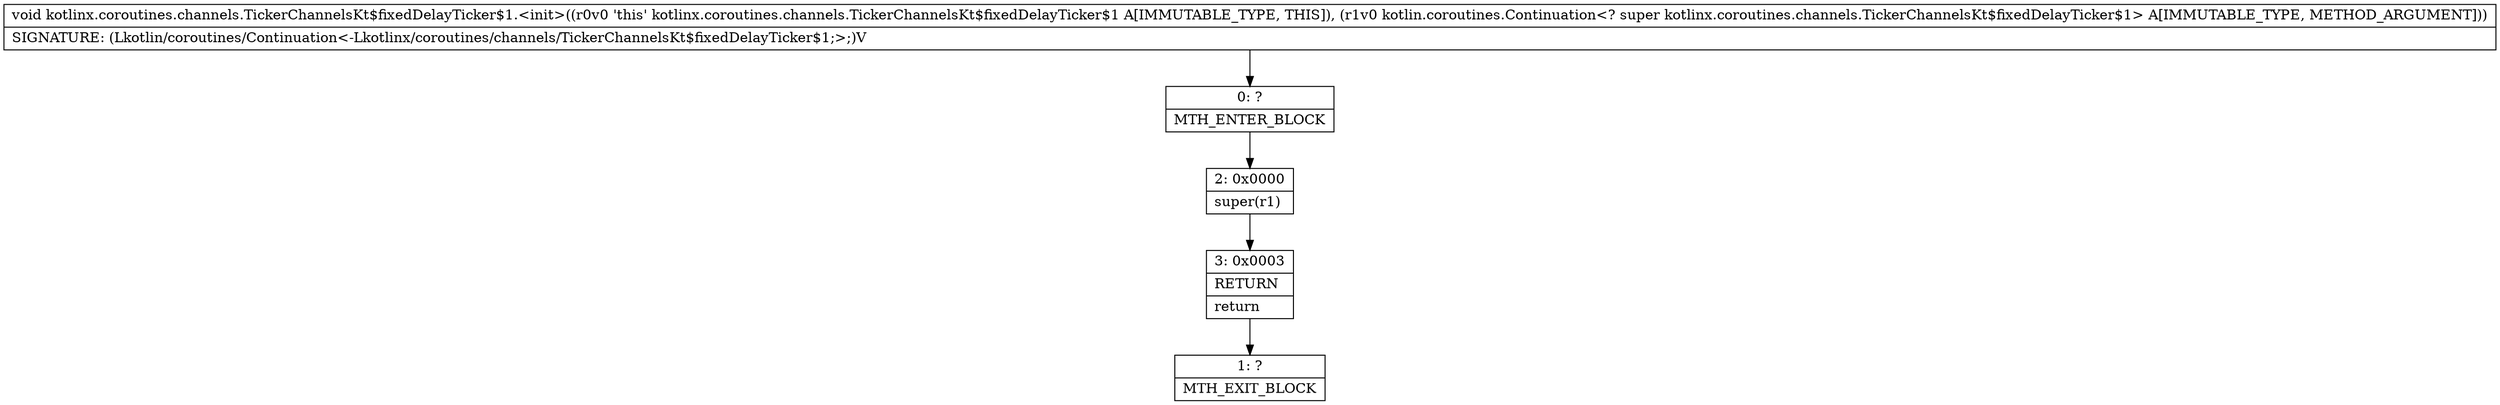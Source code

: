 digraph "CFG forkotlinx.coroutines.channels.TickerChannelsKt$fixedDelayTicker$1.\<init\>(Lkotlin\/coroutines\/Continuation;)V" {
Node_0 [shape=record,label="{0\:\ ?|MTH_ENTER_BLOCK\l}"];
Node_2 [shape=record,label="{2\:\ 0x0000|super(r1)\l}"];
Node_3 [shape=record,label="{3\:\ 0x0003|RETURN\l|return\l}"];
Node_1 [shape=record,label="{1\:\ ?|MTH_EXIT_BLOCK\l}"];
MethodNode[shape=record,label="{void kotlinx.coroutines.channels.TickerChannelsKt$fixedDelayTicker$1.\<init\>((r0v0 'this' kotlinx.coroutines.channels.TickerChannelsKt$fixedDelayTicker$1 A[IMMUTABLE_TYPE, THIS]), (r1v0 kotlin.coroutines.Continuation\<? super kotlinx.coroutines.channels.TickerChannelsKt$fixedDelayTicker$1\> A[IMMUTABLE_TYPE, METHOD_ARGUMENT]))  | SIGNATURE: (Lkotlin\/coroutines\/Continuation\<\-Lkotlinx\/coroutines\/channels\/TickerChannelsKt$fixedDelayTicker$1;\>;)V\l}"];
MethodNode -> Node_0;Node_0 -> Node_2;
Node_2 -> Node_3;
Node_3 -> Node_1;
}

